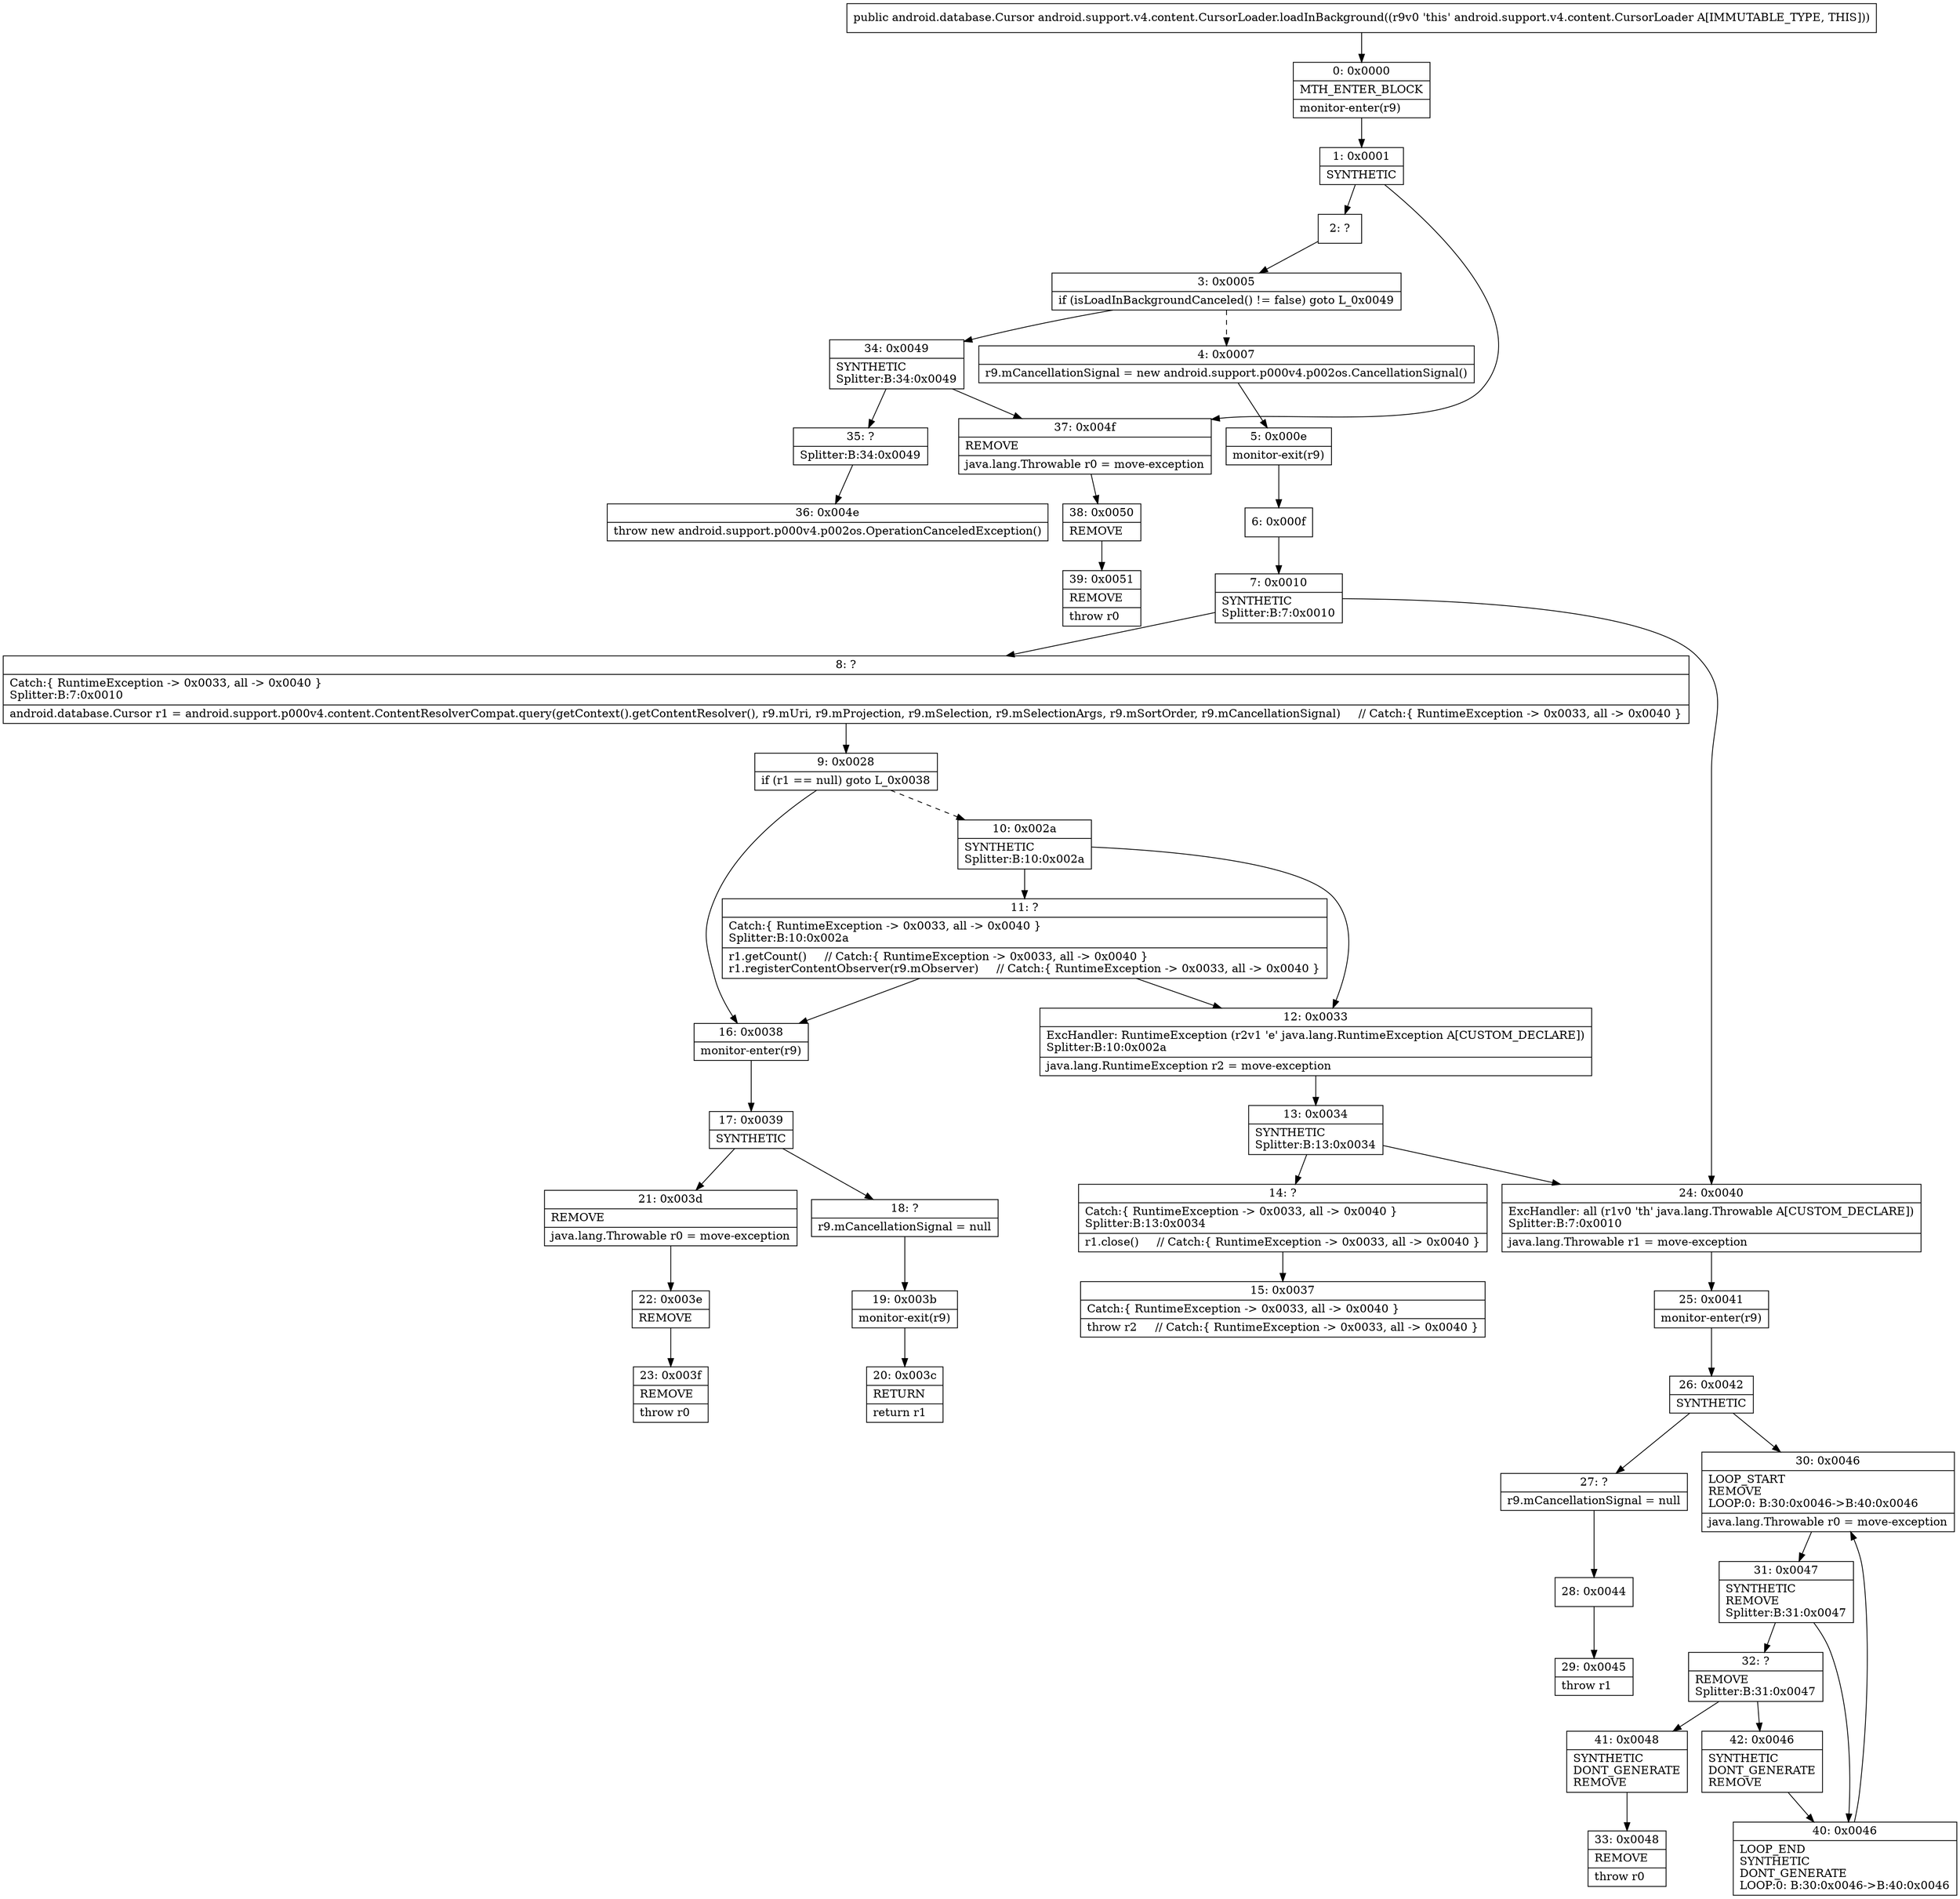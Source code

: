 digraph "CFG forandroid.support.v4.content.CursorLoader.loadInBackground()Landroid\/database\/Cursor;" {
Node_0 [shape=record,label="{0\:\ 0x0000|MTH_ENTER_BLOCK\l|monitor\-enter(r9)\l}"];
Node_1 [shape=record,label="{1\:\ 0x0001|SYNTHETIC\l}"];
Node_2 [shape=record,label="{2\:\ ?}"];
Node_3 [shape=record,label="{3\:\ 0x0005|if (isLoadInBackgroundCanceled() != false) goto L_0x0049\l}"];
Node_4 [shape=record,label="{4\:\ 0x0007|r9.mCancellationSignal = new android.support.p000v4.p002os.CancellationSignal()\l}"];
Node_5 [shape=record,label="{5\:\ 0x000e|monitor\-exit(r9)\l}"];
Node_6 [shape=record,label="{6\:\ 0x000f}"];
Node_7 [shape=record,label="{7\:\ 0x0010|SYNTHETIC\lSplitter:B:7:0x0010\l}"];
Node_8 [shape=record,label="{8\:\ ?|Catch:\{ RuntimeException \-\> 0x0033, all \-\> 0x0040 \}\lSplitter:B:7:0x0010\l|android.database.Cursor r1 = android.support.p000v4.content.ContentResolverCompat.query(getContext().getContentResolver(), r9.mUri, r9.mProjection, r9.mSelection, r9.mSelectionArgs, r9.mSortOrder, r9.mCancellationSignal)     \/\/ Catch:\{ RuntimeException \-\> 0x0033, all \-\> 0x0040 \}\l}"];
Node_9 [shape=record,label="{9\:\ 0x0028|if (r1 == null) goto L_0x0038\l}"];
Node_10 [shape=record,label="{10\:\ 0x002a|SYNTHETIC\lSplitter:B:10:0x002a\l}"];
Node_11 [shape=record,label="{11\:\ ?|Catch:\{ RuntimeException \-\> 0x0033, all \-\> 0x0040 \}\lSplitter:B:10:0x002a\l|r1.getCount()     \/\/ Catch:\{ RuntimeException \-\> 0x0033, all \-\> 0x0040 \}\lr1.registerContentObserver(r9.mObserver)     \/\/ Catch:\{ RuntimeException \-\> 0x0033, all \-\> 0x0040 \}\l}"];
Node_12 [shape=record,label="{12\:\ 0x0033|ExcHandler: RuntimeException (r2v1 'e' java.lang.RuntimeException A[CUSTOM_DECLARE])\lSplitter:B:10:0x002a\l|java.lang.RuntimeException r2 = move\-exception\l}"];
Node_13 [shape=record,label="{13\:\ 0x0034|SYNTHETIC\lSplitter:B:13:0x0034\l}"];
Node_14 [shape=record,label="{14\:\ ?|Catch:\{ RuntimeException \-\> 0x0033, all \-\> 0x0040 \}\lSplitter:B:13:0x0034\l|r1.close()     \/\/ Catch:\{ RuntimeException \-\> 0x0033, all \-\> 0x0040 \}\l}"];
Node_15 [shape=record,label="{15\:\ 0x0037|Catch:\{ RuntimeException \-\> 0x0033, all \-\> 0x0040 \}\l|throw r2     \/\/ Catch:\{ RuntimeException \-\> 0x0033, all \-\> 0x0040 \}\l}"];
Node_16 [shape=record,label="{16\:\ 0x0038|monitor\-enter(r9)\l}"];
Node_17 [shape=record,label="{17\:\ 0x0039|SYNTHETIC\l}"];
Node_18 [shape=record,label="{18\:\ ?|r9.mCancellationSignal = null\l}"];
Node_19 [shape=record,label="{19\:\ 0x003b|monitor\-exit(r9)\l}"];
Node_20 [shape=record,label="{20\:\ 0x003c|RETURN\l|return r1\l}"];
Node_21 [shape=record,label="{21\:\ 0x003d|REMOVE\l|java.lang.Throwable r0 = move\-exception\l}"];
Node_22 [shape=record,label="{22\:\ 0x003e|REMOVE\l}"];
Node_23 [shape=record,label="{23\:\ 0x003f|REMOVE\l|throw r0\l}"];
Node_24 [shape=record,label="{24\:\ 0x0040|ExcHandler: all (r1v0 'th' java.lang.Throwable A[CUSTOM_DECLARE])\lSplitter:B:7:0x0010\l|java.lang.Throwable r1 = move\-exception\l}"];
Node_25 [shape=record,label="{25\:\ 0x0041|monitor\-enter(r9)\l}"];
Node_26 [shape=record,label="{26\:\ 0x0042|SYNTHETIC\l}"];
Node_27 [shape=record,label="{27\:\ ?|r9.mCancellationSignal = null\l}"];
Node_28 [shape=record,label="{28\:\ 0x0044}"];
Node_29 [shape=record,label="{29\:\ 0x0045|throw r1\l}"];
Node_30 [shape=record,label="{30\:\ 0x0046|LOOP_START\lREMOVE\lLOOP:0: B:30:0x0046\-\>B:40:0x0046\l|java.lang.Throwable r0 = move\-exception\l}"];
Node_31 [shape=record,label="{31\:\ 0x0047|SYNTHETIC\lREMOVE\lSplitter:B:31:0x0047\l}"];
Node_32 [shape=record,label="{32\:\ ?|REMOVE\lSplitter:B:31:0x0047\l}"];
Node_33 [shape=record,label="{33\:\ 0x0048|REMOVE\l|throw r0\l}"];
Node_34 [shape=record,label="{34\:\ 0x0049|SYNTHETIC\lSplitter:B:34:0x0049\l}"];
Node_35 [shape=record,label="{35\:\ ?|Splitter:B:34:0x0049\l}"];
Node_36 [shape=record,label="{36\:\ 0x004e|throw new android.support.p000v4.p002os.OperationCanceledException()\l}"];
Node_37 [shape=record,label="{37\:\ 0x004f|REMOVE\l|java.lang.Throwable r0 = move\-exception\l}"];
Node_38 [shape=record,label="{38\:\ 0x0050|REMOVE\l}"];
Node_39 [shape=record,label="{39\:\ 0x0051|REMOVE\l|throw r0\l}"];
Node_40 [shape=record,label="{40\:\ 0x0046|LOOP_END\lSYNTHETIC\lDONT_GENERATE\lLOOP:0: B:30:0x0046\-\>B:40:0x0046\l}"];
Node_41 [shape=record,label="{41\:\ 0x0048|SYNTHETIC\lDONT_GENERATE\lREMOVE\l}"];
Node_42 [shape=record,label="{42\:\ 0x0046|SYNTHETIC\lDONT_GENERATE\lREMOVE\l}"];
MethodNode[shape=record,label="{public android.database.Cursor android.support.v4.content.CursorLoader.loadInBackground((r9v0 'this' android.support.v4.content.CursorLoader A[IMMUTABLE_TYPE, THIS])) }"];
MethodNode -> Node_0;
Node_0 -> Node_1;
Node_1 -> Node_2;
Node_1 -> Node_37;
Node_2 -> Node_3;
Node_3 -> Node_4[style=dashed];
Node_3 -> Node_34;
Node_4 -> Node_5;
Node_5 -> Node_6;
Node_6 -> Node_7;
Node_7 -> Node_8;
Node_7 -> Node_24;
Node_8 -> Node_9;
Node_9 -> Node_10[style=dashed];
Node_9 -> Node_16;
Node_10 -> Node_11;
Node_10 -> Node_12;
Node_11 -> Node_12;
Node_11 -> Node_16;
Node_12 -> Node_13;
Node_13 -> Node_14;
Node_13 -> Node_24;
Node_14 -> Node_15;
Node_16 -> Node_17;
Node_17 -> Node_18;
Node_17 -> Node_21;
Node_18 -> Node_19;
Node_19 -> Node_20;
Node_21 -> Node_22;
Node_22 -> Node_23;
Node_24 -> Node_25;
Node_25 -> Node_26;
Node_26 -> Node_27;
Node_26 -> Node_30;
Node_27 -> Node_28;
Node_28 -> Node_29;
Node_30 -> Node_31;
Node_31 -> Node_32;
Node_31 -> Node_40;
Node_32 -> Node_41;
Node_32 -> Node_42;
Node_34 -> Node_35;
Node_34 -> Node_37;
Node_35 -> Node_36;
Node_37 -> Node_38;
Node_38 -> Node_39;
Node_40 -> Node_30;
Node_41 -> Node_33;
Node_42 -> Node_40;
}


